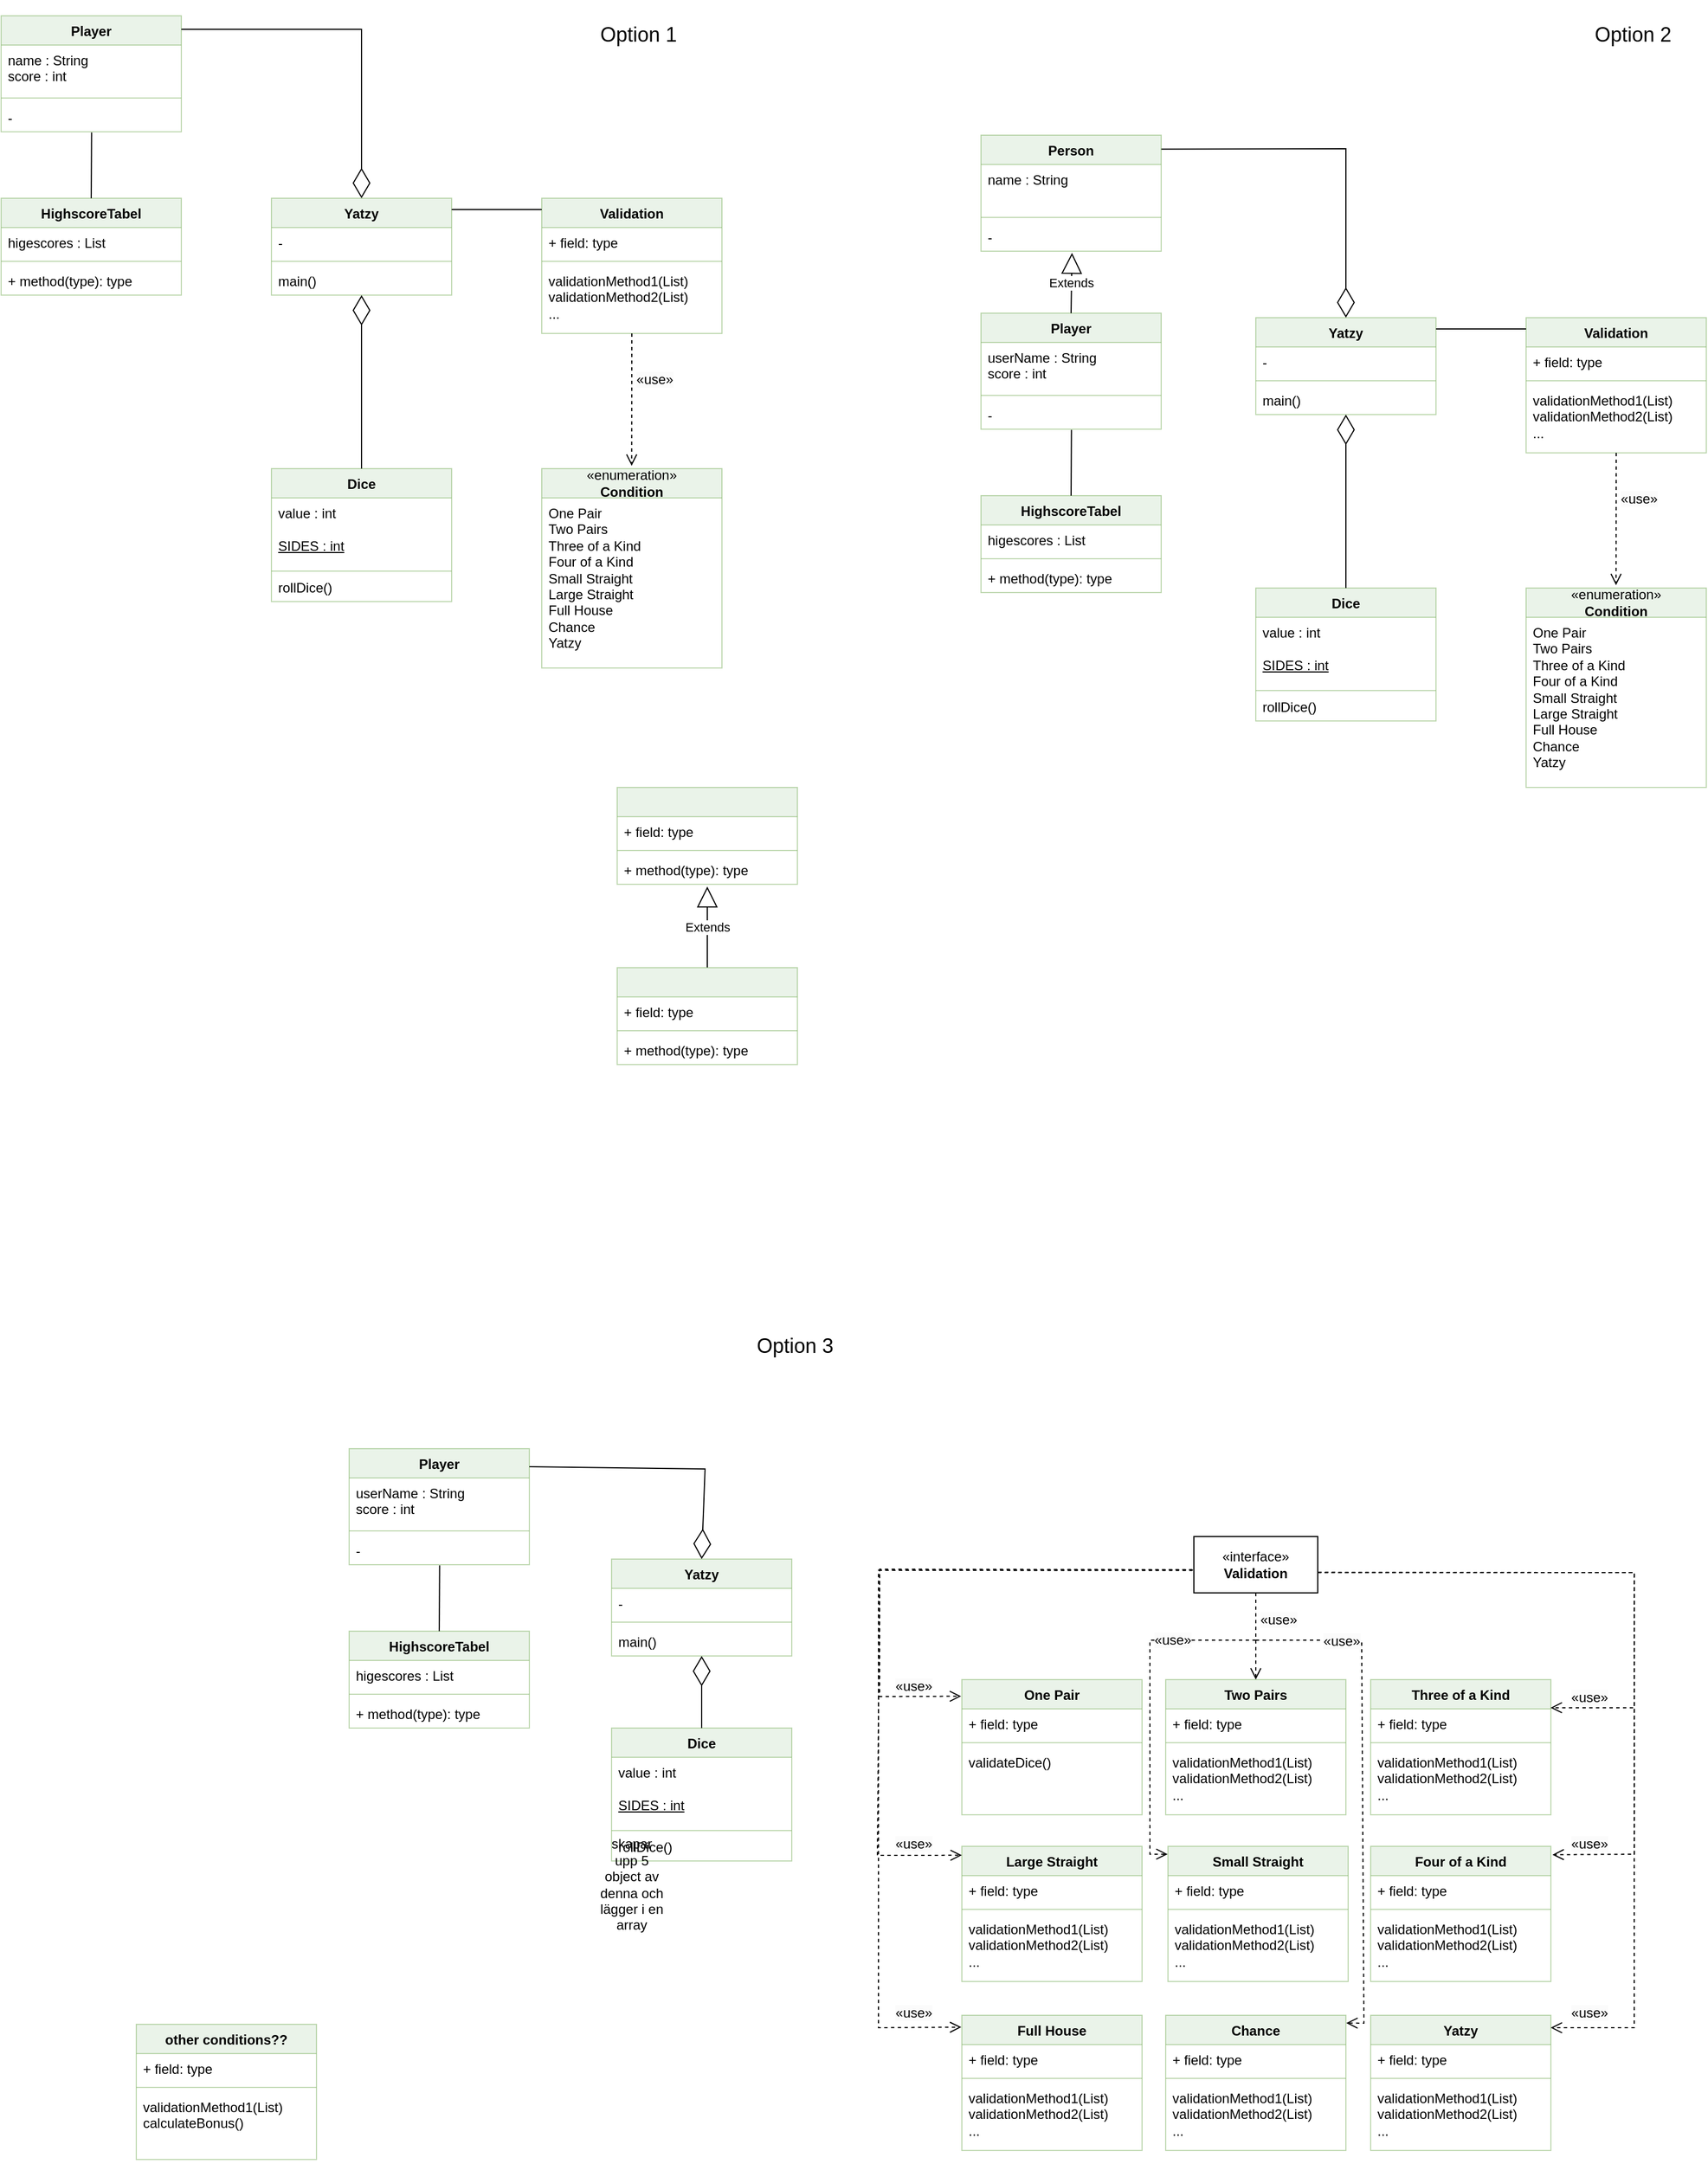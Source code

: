 <mxfile version="25.0.3">
  <diagram name="Page-1" id="c4acf3e9-155e-7222-9cf6-157b1a14988f">
    <mxGraphModel dx="1288" dy="1120" grid="1" gridSize="10" guides="1" tooltips="1" connect="1" arrows="1" fold="1" page="1" pageScale="1" pageWidth="850" pageHeight="1100" background="none" math="0" shadow="0">
      <root>
        <mxCell id="0" />
        <mxCell id="1" parent="0" />
        <mxCell id="NiOnYW7QtxvnOsCxcWPc-6" value="Dice" style="swimlane;fontStyle=1;align=center;verticalAlign=top;childLayout=stackLayout;horizontal=1;startSize=26;horizontalStack=0;resizeParent=1;resizeParentMax=0;resizeLast=0;collapsible=1;marginBottom=0;whiteSpace=wrap;html=1;fillColor=#d5e8d4;strokeColor=#82b366;opacity=50;" parent="1" vertex="1">
          <mxGeometry x="320" y="480" width="160" height="118" as="geometry" />
        </mxCell>
        <mxCell id="NiOnYW7QtxvnOsCxcWPc-7" value="value : int&lt;div&gt;&lt;br&gt;&lt;/div&gt;&lt;div&gt;&lt;u&gt;SIDES : int&lt;/u&gt;&lt;/div&gt;" style="text;strokeColor=none;fillColor=none;align=left;verticalAlign=top;spacingLeft=4;spacingRight=4;overflow=hidden;rotatable=0;points=[[0,0.5],[1,0.5]];portConstraint=eastwest;whiteSpace=wrap;html=1;" parent="NiOnYW7QtxvnOsCxcWPc-6" vertex="1">
          <mxGeometry y="26" width="160" height="64" as="geometry" />
        </mxCell>
        <mxCell id="NiOnYW7QtxvnOsCxcWPc-8" value="" style="line;strokeWidth=1;fillColor=none;align=left;verticalAlign=middle;spacingTop=-1;spacingLeft=3;spacingRight=3;rotatable=0;labelPosition=right;points=[];portConstraint=eastwest;strokeColor=inherit;opacity=50;" parent="NiOnYW7QtxvnOsCxcWPc-6" vertex="1">
          <mxGeometry y="90" width="160" height="2" as="geometry" />
        </mxCell>
        <mxCell id="NiOnYW7QtxvnOsCxcWPc-9" value="rollDice()" style="text;strokeColor=none;fillColor=none;align=left;verticalAlign=top;spacingLeft=4;spacingRight=4;overflow=hidden;rotatable=0;points=[[0,0.5],[1,0.5]];portConstraint=eastwest;whiteSpace=wrap;html=1;" parent="NiOnYW7QtxvnOsCxcWPc-6" vertex="1">
          <mxGeometry y="92" width="160" height="26" as="geometry" />
        </mxCell>
        <mxCell id="NiOnYW7QtxvnOsCxcWPc-10" value="Player" style="swimlane;fontStyle=1;align=center;verticalAlign=top;childLayout=stackLayout;horizontal=1;startSize=26;horizontalStack=0;resizeParent=1;resizeParentMax=0;resizeLast=0;collapsible=1;marginBottom=0;whiteSpace=wrap;html=1;fillColor=#d5e8d4;strokeColor=#82b366;opacity=50;" parent="1" vertex="1">
          <mxGeometry x="80" y="78" width="160" height="103" as="geometry" />
        </mxCell>
        <mxCell id="NiOnYW7QtxvnOsCxcWPc-11" value="name : String&lt;div&gt;score : int&lt;/div&gt;" style="text;strokeColor=none;fillColor=none;align=left;verticalAlign=top;spacingLeft=4;spacingRight=4;overflow=hidden;rotatable=0;points=[[0,0.5],[1,0.5]];portConstraint=eastwest;whiteSpace=wrap;html=1;" parent="NiOnYW7QtxvnOsCxcWPc-10" vertex="1">
          <mxGeometry y="26" width="160" height="43" as="geometry" />
        </mxCell>
        <mxCell id="NiOnYW7QtxvnOsCxcWPc-12" value="" style="line;strokeWidth=1;fillColor=none;align=left;verticalAlign=middle;spacingTop=-1;spacingLeft=3;spacingRight=3;rotatable=0;labelPosition=right;points=[];portConstraint=eastwest;strokeColor=inherit;opacity=50;" parent="NiOnYW7QtxvnOsCxcWPc-10" vertex="1">
          <mxGeometry y="69" width="160" height="8" as="geometry" />
        </mxCell>
        <mxCell id="NiOnYW7QtxvnOsCxcWPc-13" value="-" style="text;strokeColor=none;fillColor=none;align=left;verticalAlign=top;spacingLeft=4;spacingRight=4;overflow=hidden;rotatable=0;points=[[0,0.5],[1,0.5]];portConstraint=eastwest;whiteSpace=wrap;html=1;" parent="NiOnYW7QtxvnOsCxcWPc-10" vertex="1">
          <mxGeometry y="77" width="160" height="26" as="geometry" />
        </mxCell>
        <mxCell id="NiOnYW7QtxvnOsCxcWPc-14" value="HighscoreTabel" style="swimlane;fontStyle=1;align=center;verticalAlign=top;childLayout=stackLayout;horizontal=1;startSize=26;horizontalStack=0;resizeParent=1;resizeParentMax=0;resizeLast=0;collapsible=1;marginBottom=0;whiteSpace=wrap;html=1;fillColor=#d5e8d4;strokeColor=#82b366;opacity=50;" parent="1" vertex="1">
          <mxGeometry x="80" y="240" width="160" height="86" as="geometry" />
        </mxCell>
        <mxCell id="NiOnYW7QtxvnOsCxcWPc-15" value="higescores : List" style="text;strokeColor=none;fillColor=none;align=left;verticalAlign=top;spacingLeft=4;spacingRight=4;overflow=hidden;rotatable=0;points=[[0,0.5],[1,0.5]];portConstraint=eastwest;whiteSpace=wrap;html=1;" parent="NiOnYW7QtxvnOsCxcWPc-14" vertex="1">
          <mxGeometry y="26" width="160" height="26" as="geometry" />
        </mxCell>
        <mxCell id="NiOnYW7QtxvnOsCxcWPc-16" value="" style="line;strokeWidth=1;fillColor=none;align=left;verticalAlign=middle;spacingTop=-1;spacingLeft=3;spacingRight=3;rotatable=0;labelPosition=right;points=[];portConstraint=eastwest;strokeColor=inherit;opacity=50;" parent="NiOnYW7QtxvnOsCxcWPc-14" vertex="1">
          <mxGeometry y="52" width="160" height="8" as="geometry" />
        </mxCell>
        <mxCell id="NiOnYW7QtxvnOsCxcWPc-17" value="+ method(type): type" style="text;strokeColor=none;fillColor=none;align=left;verticalAlign=top;spacingLeft=4;spacingRight=4;overflow=hidden;rotatable=0;points=[[0,0.5],[1,0.5]];portConstraint=eastwest;whiteSpace=wrap;html=1;" parent="NiOnYW7QtxvnOsCxcWPc-14" vertex="1">
          <mxGeometry y="60" width="160" height="26" as="geometry" />
        </mxCell>
        <mxCell id="NiOnYW7QtxvnOsCxcWPc-18" value="Yatzy" style="swimlane;fontStyle=1;align=center;verticalAlign=top;childLayout=stackLayout;horizontal=1;startSize=26;horizontalStack=0;resizeParent=1;resizeParentMax=0;resizeLast=0;collapsible=1;marginBottom=0;whiteSpace=wrap;html=1;fillColor=#d5e8d4;strokeColor=#82b366;opacity=50;" parent="1" vertex="1">
          <mxGeometry x="320" y="240" width="160" height="86" as="geometry" />
        </mxCell>
        <mxCell id="NiOnYW7QtxvnOsCxcWPc-19" value="-" style="text;strokeColor=none;fillColor=none;align=left;verticalAlign=top;spacingLeft=4;spacingRight=4;overflow=hidden;rotatable=0;points=[[0,0.5],[1,0.5]];portConstraint=eastwest;whiteSpace=wrap;html=1;opacity=50;" parent="NiOnYW7QtxvnOsCxcWPc-18" vertex="1">
          <mxGeometry y="26" width="160" height="26" as="geometry" />
        </mxCell>
        <mxCell id="NiOnYW7QtxvnOsCxcWPc-20" value="" style="line;strokeWidth=1;fillColor=none;align=left;verticalAlign=middle;spacingTop=-1;spacingLeft=3;spacingRight=3;rotatable=0;labelPosition=right;points=[];portConstraint=eastwest;strokeColor=inherit;opacity=50;" parent="NiOnYW7QtxvnOsCxcWPc-18" vertex="1">
          <mxGeometry y="52" width="160" height="8" as="geometry" />
        </mxCell>
        <mxCell id="NiOnYW7QtxvnOsCxcWPc-21" value="main()" style="text;strokeColor=none;fillColor=none;align=left;verticalAlign=top;spacingLeft=4;spacingRight=4;overflow=hidden;rotatable=0;points=[[0,0.5],[1,0.5]];portConstraint=eastwest;whiteSpace=wrap;html=1;" parent="NiOnYW7QtxvnOsCxcWPc-18" vertex="1">
          <mxGeometry y="60" width="160" height="26" as="geometry" />
        </mxCell>
        <mxCell id="NiOnYW7QtxvnOsCxcWPc-22" value="" style="swimlane;fontStyle=1;align=center;verticalAlign=top;childLayout=stackLayout;horizontal=1;startSize=26;horizontalStack=0;resizeParent=1;resizeParentMax=0;resizeLast=0;collapsible=1;marginBottom=0;whiteSpace=wrap;html=1;fillColor=#d5e8d4;strokeColor=#82b366;opacity=50;" parent="1" vertex="1">
          <mxGeometry x="627" y="763" width="160" height="86" as="geometry" />
        </mxCell>
        <mxCell id="NiOnYW7QtxvnOsCxcWPc-23" value="+ field: type" style="text;strokeColor=none;fillColor=none;align=left;verticalAlign=top;spacingLeft=4;spacingRight=4;overflow=hidden;rotatable=0;points=[[0,0.5],[1,0.5]];portConstraint=eastwest;whiteSpace=wrap;html=1;" parent="NiOnYW7QtxvnOsCxcWPc-22" vertex="1">
          <mxGeometry y="26" width="160" height="26" as="geometry" />
        </mxCell>
        <mxCell id="NiOnYW7QtxvnOsCxcWPc-24" value="" style="line;strokeWidth=1;fillColor=none;align=left;verticalAlign=middle;spacingTop=-1;spacingLeft=3;spacingRight=3;rotatable=0;labelPosition=right;points=[];portConstraint=eastwest;strokeColor=inherit;opacity=50;" parent="NiOnYW7QtxvnOsCxcWPc-22" vertex="1">
          <mxGeometry y="52" width="160" height="8" as="geometry" />
        </mxCell>
        <mxCell id="NiOnYW7QtxvnOsCxcWPc-25" value="+ method(type): type" style="text;strokeColor=none;fillColor=none;align=left;verticalAlign=top;spacingLeft=4;spacingRight=4;overflow=hidden;rotatable=0;points=[[0,0.5],[1,0.5]];portConstraint=eastwest;whiteSpace=wrap;html=1;" parent="NiOnYW7QtxvnOsCxcWPc-22" vertex="1">
          <mxGeometry y="60" width="160" height="26" as="geometry" />
        </mxCell>
        <mxCell id="NiOnYW7QtxvnOsCxcWPc-26" value="Extends" style="endArrow=block;endSize=16;endFill=0;html=1;rounded=0;entryX=0.5;entryY=1.077;entryDx=0;entryDy=0;entryPerimeter=0;exitX=0.5;exitY=0;exitDx=0;exitDy=0;" parent="1" source="NiOnYW7QtxvnOsCxcWPc-27" target="NiOnYW7QtxvnOsCxcWPc-25" edge="1">
          <mxGeometry width="160" relative="1" as="geometry">
            <mxPoint x="707" y="913" as="sourcePoint" />
            <mxPoint x="707" y="913" as="targetPoint" />
            <Array as="points" />
          </mxGeometry>
        </mxCell>
        <mxCell id="NiOnYW7QtxvnOsCxcWPc-27" value="" style="swimlane;fontStyle=1;align=center;verticalAlign=top;childLayout=stackLayout;horizontal=1;startSize=26;horizontalStack=0;resizeParent=1;resizeParentMax=0;resizeLast=0;collapsible=1;marginBottom=0;whiteSpace=wrap;html=1;fillColor=#d5e8d4;strokeColor=#82b366;opacity=50;" parent="1" vertex="1">
          <mxGeometry x="627" y="923" width="160" height="86" as="geometry" />
        </mxCell>
        <mxCell id="NiOnYW7QtxvnOsCxcWPc-28" value="+ field: type" style="text;strokeColor=none;fillColor=none;align=left;verticalAlign=top;spacingLeft=4;spacingRight=4;overflow=hidden;rotatable=0;points=[[0,0.5],[1,0.5]];portConstraint=eastwest;whiteSpace=wrap;html=1;" parent="NiOnYW7QtxvnOsCxcWPc-27" vertex="1">
          <mxGeometry y="26" width="160" height="26" as="geometry" />
        </mxCell>
        <mxCell id="NiOnYW7QtxvnOsCxcWPc-29" value="" style="line;strokeWidth=1;fillColor=none;align=left;verticalAlign=middle;spacingTop=-1;spacingLeft=3;spacingRight=3;rotatable=0;labelPosition=right;points=[];portConstraint=eastwest;strokeColor=inherit;opacity=50;" parent="NiOnYW7QtxvnOsCxcWPc-27" vertex="1">
          <mxGeometry y="52" width="160" height="8" as="geometry" />
        </mxCell>
        <mxCell id="NiOnYW7QtxvnOsCxcWPc-30" value="+ method(type): type" style="text;strokeColor=none;fillColor=none;align=left;verticalAlign=top;spacingLeft=4;spacingRight=4;overflow=hidden;rotatable=0;points=[[0,0.5],[1,0.5]];portConstraint=eastwest;whiteSpace=wrap;html=1;" parent="NiOnYW7QtxvnOsCxcWPc-27" vertex="1">
          <mxGeometry y="60" width="160" height="26" as="geometry" />
        </mxCell>
        <mxCell id="NiOnYW7QtxvnOsCxcWPc-31" value="Validation" style="swimlane;fontStyle=1;align=center;verticalAlign=top;childLayout=stackLayout;horizontal=1;startSize=26;horizontalStack=0;resizeParent=1;resizeParentMax=0;resizeLast=0;collapsible=1;marginBottom=0;whiteSpace=wrap;html=1;fillColor=#d5e8d4;strokeColor=#82b366;opacity=50;" parent="1" vertex="1">
          <mxGeometry x="560" y="240" width="160" height="120" as="geometry" />
        </mxCell>
        <mxCell id="NiOnYW7QtxvnOsCxcWPc-32" value="+ field: type" style="text;strokeColor=none;fillColor=none;align=left;verticalAlign=top;spacingLeft=4;spacingRight=4;overflow=hidden;rotatable=0;points=[[0,0.5],[1,0.5]];portConstraint=eastwest;whiteSpace=wrap;html=1;" parent="NiOnYW7QtxvnOsCxcWPc-31" vertex="1">
          <mxGeometry y="26" width="160" height="26" as="geometry" />
        </mxCell>
        <mxCell id="NiOnYW7QtxvnOsCxcWPc-33" value="" style="line;strokeWidth=1;fillColor=none;align=left;verticalAlign=middle;spacingTop=-1;spacingLeft=3;spacingRight=3;rotatable=0;labelPosition=right;points=[];portConstraint=eastwest;strokeColor=inherit;opacity=50;" parent="NiOnYW7QtxvnOsCxcWPc-31" vertex="1">
          <mxGeometry y="52" width="160" height="8" as="geometry" />
        </mxCell>
        <mxCell id="NiOnYW7QtxvnOsCxcWPc-34" value="validationMethod1(List)&lt;div&gt;validationMethod2(List)&lt;/div&gt;&lt;div&gt;...&lt;/div&gt;" style="text;strokeColor=none;fillColor=none;align=left;verticalAlign=top;spacingLeft=4;spacingRight=4;overflow=hidden;rotatable=0;points=[[0,0.5],[1,0.5]];portConstraint=eastwest;whiteSpace=wrap;html=1;" parent="NiOnYW7QtxvnOsCxcWPc-31" vertex="1">
          <mxGeometry y="60" width="160" height="60" as="geometry" />
        </mxCell>
        <mxCell id="NiOnYW7QtxvnOsCxcWPc-35" value="«enumeration»&lt;br&gt;&lt;div&gt;&lt;b&gt;Condition&lt;/b&gt;&lt;/div&gt;" style="swimlane;fontStyle=0;childLayout=stackLayout;horizontal=1;startSize=26;fillColor=#d5e8d4;horizontalStack=0;resizeParent=1;resizeParentMax=0;resizeLast=0;collapsible=1;marginBottom=0;whiteSpace=wrap;html=1;strokeColor=#82b366;opacity=50;" parent="1" vertex="1">
          <mxGeometry x="560" y="480" width="160" height="177" as="geometry" />
        </mxCell>
        <mxCell id="NiOnYW7QtxvnOsCxcWPc-37" value="One Pair&lt;div&gt;Two Pairs&amp;nbsp;&lt;/div&gt;&lt;div&gt;Three of a Kind&lt;/div&gt;&lt;div&gt;Four of a Kind&lt;/div&gt;&lt;div&gt;Small Straight&lt;/div&gt;&lt;div&gt;Large Straight&lt;/div&gt;&lt;div&gt;Full House&lt;/div&gt;&lt;div&gt;Chance&lt;/div&gt;&lt;div&gt;Yatzy&lt;/div&gt;&lt;div&gt;&lt;br&gt;&lt;/div&gt;" style="text;strokeColor=none;fillColor=none;align=left;verticalAlign=top;spacingLeft=4;spacingRight=4;overflow=hidden;rotatable=0;points=[[0,0.5],[1,0.5]];portConstraint=eastwest;whiteSpace=wrap;html=1;" parent="NiOnYW7QtxvnOsCxcWPc-35" vertex="1">
          <mxGeometry y="26" width="160" height="151" as="geometry" />
        </mxCell>
        <mxCell id="raVZ_KWQ6gBPT7_od0cw-3" value="Option 1" style="text;html=1;align=center;verticalAlign=middle;whiteSpace=wrap;rounded=0;fontSize=18;" parent="1" vertex="1">
          <mxGeometry x="600" y="80" width="92" height="30" as="geometry" />
        </mxCell>
        <mxCell id="raVZ_KWQ6gBPT7_od0cw-4" value="" style="endArrow=none;html=1;rounded=0;exitX=0.5;exitY=0;exitDx=0;exitDy=0;entryX=0.502;entryY=1.025;entryDx=0;entryDy=0;entryPerimeter=0;" parent="1" source="NiOnYW7QtxvnOsCxcWPc-14" target="NiOnYW7QtxvnOsCxcWPc-13" edge="1">
          <mxGeometry width="50" height="50" relative="1" as="geometry">
            <mxPoint x="160" y="250" as="sourcePoint" />
            <mxPoint x="210" y="200" as="targetPoint" />
          </mxGeometry>
        </mxCell>
        <mxCell id="raVZ_KWQ6gBPT7_od0cw-5" value="" style="endArrow=none;html=1;rounded=0;exitX=1;exitY=0.116;exitDx=0;exitDy=0;exitPerimeter=0;entryX=0;entryY=0.083;entryDx=0;entryDy=0;entryPerimeter=0;" parent="1" source="NiOnYW7QtxvnOsCxcWPc-18" target="NiOnYW7QtxvnOsCxcWPc-31" edge="1">
          <mxGeometry width="50" height="50" relative="1" as="geometry">
            <mxPoint x="490" y="250" as="sourcePoint" />
            <mxPoint x="540" y="200" as="targetPoint" />
          </mxGeometry>
        </mxCell>
        <mxCell id="raVZ_KWQ6gBPT7_od0cw-6" value="&lt;span style=&quot;font-size: 12px; text-wrap-mode: wrap; background-color: rgb(251, 251, 251);&quot;&gt;«use»&lt;/span&gt;" style="html=1;verticalAlign=bottom;endArrow=open;dashed=1;endSize=8;curved=0;rounded=0;exitX=0.5;exitY=1;exitDx=0;exitDy=0;exitPerimeter=0;entryX=0.499;entryY=-0.014;entryDx=0;entryDy=0;entryPerimeter=0;" parent="1" source="NiOnYW7QtxvnOsCxcWPc-34" target="NiOnYW7QtxvnOsCxcWPc-35" edge="1">
          <mxGeometry x="-0.15" y="20" relative="1" as="geometry">
            <mxPoint x="640" y="370" as="sourcePoint" />
            <mxPoint x="530" y="420" as="targetPoint" />
            <mxPoint as="offset" />
          </mxGeometry>
        </mxCell>
        <mxCell id="raVZ_KWQ6gBPT7_od0cw-7" value="" style="endArrow=diamondThin;endFill=0;endSize=24;html=1;rounded=0;entryX=0.5;entryY=1;entryDx=0;entryDy=0;exitX=0.5;exitY=0;exitDx=0;exitDy=0;" parent="1" source="NiOnYW7QtxvnOsCxcWPc-6" target="NiOnYW7QtxvnOsCxcWPc-18" edge="1">
          <mxGeometry width="160" relative="1" as="geometry">
            <mxPoint x="310" y="430" as="sourcePoint" />
            <mxPoint x="500" y="390" as="targetPoint" />
          </mxGeometry>
        </mxCell>
        <mxCell id="raVZ_KWQ6gBPT7_od0cw-8" value="" style="endArrow=diamondThin;endFill=0;endSize=24;html=1;rounded=0;exitX=1;exitY=0.117;exitDx=0;exitDy=0;exitPerimeter=0;entryX=0.5;entryY=0;entryDx=0;entryDy=0;" parent="1" source="NiOnYW7QtxvnOsCxcWPc-10" target="NiOnYW7QtxvnOsCxcWPc-18" edge="1">
          <mxGeometry width="160" relative="1" as="geometry">
            <mxPoint x="400" y="91" as="sourcePoint" />
            <mxPoint x="470" y="91" as="targetPoint" />
            <Array as="points">
              <mxPoint x="400" y="90" />
            </Array>
          </mxGeometry>
        </mxCell>
        <mxCell id="_RsF1XuV8kmmXUurpBYs-2" value="Dice" style="swimlane;fontStyle=1;align=center;verticalAlign=top;childLayout=stackLayout;horizontal=1;startSize=26;horizontalStack=0;resizeParent=1;resizeParentMax=0;resizeLast=0;collapsible=1;marginBottom=0;whiteSpace=wrap;html=1;fillColor=#d5e8d4;strokeColor=#82b366;opacity=50;" parent="1" vertex="1">
          <mxGeometry x="1194" y="586" width="160" height="118" as="geometry" />
        </mxCell>
        <mxCell id="_RsF1XuV8kmmXUurpBYs-3" value="value : int&lt;div&gt;&lt;br&gt;&lt;/div&gt;&lt;div&gt;&lt;u&gt;SIDES : int&lt;/u&gt;&lt;/div&gt;" style="text;strokeColor=none;fillColor=none;align=left;verticalAlign=top;spacingLeft=4;spacingRight=4;overflow=hidden;rotatable=0;points=[[0,0.5],[1,0.5]];portConstraint=eastwest;whiteSpace=wrap;html=1;" parent="_RsF1XuV8kmmXUurpBYs-2" vertex="1">
          <mxGeometry y="26" width="160" height="64" as="geometry" />
        </mxCell>
        <mxCell id="_RsF1XuV8kmmXUurpBYs-4" value="" style="line;strokeWidth=1;fillColor=none;align=left;verticalAlign=middle;spacingTop=-1;spacingLeft=3;spacingRight=3;rotatable=0;labelPosition=right;points=[];portConstraint=eastwest;strokeColor=inherit;opacity=50;" parent="_RsF1XuV8kmmXUurpBYs-2" vertex="1">
          <mxGeometry y="90" width="160" height="2" as="geometry" />
        </mxCell>
        <mxCell id="_RsF1XuV8kmmXUurpBYs-5" value="rollDice()" style="text;strokeColor=none;fillColor=none;align=left;verticalAlign=top;spacingLeft=4;spacingRight=4;overflow=hidden;rotatable=0;points=[[0,0.5],[1,0.5]];portConstraint=eastwest;whiteSpace=wrap;html=1;" parent="_RsF1XuV8kmmXUurpBYs-2" vertex="1">
          <mxGeometry y="92" width="160" height="26" as="geometry" />
        </mxCell>
        <mxCell id="_RsF1XuV8kmmXUurpBYs-6" value="Player" style="swimlane;fontStyle=1;align=center;verticalAlign=top;childLayout=stackLayout;horizontal=1;startSize=26;horizontalStack=0;resizeParent=1;resizeParentMax=0;resizeLast=0;collapsible=1;marginBottom=0;whiteSpace=wrap;html=1;fillColor=#d5e8d4;strokeColor=#82b366;opacity=50;" parent="1" vertex="1">
          <mxGeometry x="950" y="342" width="160" height="103" as="geometry" />
        </mxCell>
        <mxCell id="_RsF1XuV8kmmXUurpBYs-7" value="&lt;div&gt;userName : String&amp;nbsp;&lt;/div&gt;&lt;div&gt;score : int&lt;/div&gt;" style="text;strokeColor=none;fillColor=none;align=left;verticalAlign=top;spacingLeft=4;spacingRight=4;overflow=hidden;rotatable=0;points=[[0,0.5],[1,0.5]];portConstraint=eastwest;whiteSpace=wrap;html=1;" parent="_RsF1XuV8kmmXUurpBYs-6" vertex="1">
          <mxGeometry y="26" width="160" height="43" as="geometry" />
        </mxCell>
        <mxCell id="_RsF1XuV8kmmXUurpBYs-8" value="" style="line;strokeWidth=1;fillColor=none;align=left;verticalAlign=middle;spacingTop=-1;spacingLeft=3;spacingRight=3;rotatable=0;labelPosition=right;points=[];portConstraint=eastwest;strokeColor=inherit;opacity=50;" parent="_RsF1XuV8kmmXUurpBYs-6" vertex="1">
          <mxGeometry y="69" width="160" height="8" as="geometry" />
        </mxCell>
        <mxCell id="_RsF1XuV8kmmXUurpBYs-9" value="-" style="text;strokeColor=none;fillColor=none;align=left;verticalAlign=top;spacingLeft=4;spacingRight=4;overflow=hidden;rotatable=0;points=[[0,0.5],[1,0.5]];portConstraint=eastwest;whiteSpace=wrap;html=1;" parent="_RsF1XuV8kmmXUurpBYs-6" vertex="1">
          <mxGeometry y="77" width="160" height="26" as="geometry" />
        </mxCell>
        <mxCell id="_RsF1XuV8kmmXUurpBYs-10" value="HighscoreTabel" style="swimlane;fontStyle=1;align=center;verticalAlign=top;childLayout=stackLayout;horizontal=1;startSize=26;horizontalStack=0;resizeParent=1;resizeParentMax=0;resizeLast=0;collapsible=1;marginBottom=0;whiteSpace=wrap;html=1;fillColor=#d5e8d4;strokeColor=#82b366;opacity=50;" parent="1" vertex="1">
          <mxGeometry x="950" y="504" width="160" height="86" as="geometry" />
        </mxCell>
        <mxCell id="_RsF1XuV8kmmXUurpBYs-11" value="higescores : List" style="text;strokeColor=none;fillColor=none;align=left;verticalAlign=top;spacingLeft=4;spacingRight=4;overflow=hidden;rotatable=0;points=[[0,0.5],[1,0.5]];portConstraint=eastwest;whiteSpace=wrap;html=1;" parent="_RsF1XuV8kmmXUurpBYs-10" vertex="1">
          <mxGeometry y="26" width="160" height="26" as="geometry" />
        </mxCell>
        <mxCell id="_RsF1XuV8kmmXUurpBYs-12" value="" style="line;strokeWidth=1;fillColor=none;align=left;verticalAlign=middle;spacingTop=-1;spacingLeft=3;spacingRight=3;rotatable=0;labelPosition=right;points=[];portConstraint=eastwest;strokeColor=inherit;opacity=50;" parent="_RsF1XuV8kmmXUurpBYs-10" vertex="1">
          <mxGeometry y="52" width="160" height="8" as="geometry" />
        </mxCell>
        <mxCell id="_RsF1XuV8kmmXUurpBYs-13" value="+ method(type): type" style="text;strokeColor=none;fillColor=none;align=left;verticalAlign=top;spacingLeft=4;spacingRight=4;overflow=hidden;rotatable=0;points=[[0,0.5],[1,0.5]];portConstraint=eastwest;whiteSpace=wrap;html=1;" parent="_RsF1XuV8kmmXUurpBYs-10" vertex="1">
          <mxGeometry y="60" width="160" height="26" as="geometry" />
        </mxCell>
        <mxCell id="_RsF1XuV8kmmXUurpBYs-14" value="Yatzy" style="swimlane;fontStyle=1;align=center;verticalAlign=top;childLayout=stackLayout;horizontal=1;startSize=26;horizontalStack=0;resizeParent=1;resizeParentMax=0;resizeLast=0;collapsible=1;marginBottom=0;whiteSpace=wrap;html=1;fillColor=#d5e8d4;strokeColor=#82b366;opacity=50;" parent="1" vertex="1">
          <mxGeometry x="1194" y="346" width="160" height="86" as="geometry" />
        </mxCell>
        <mxCell id="_RsF1XuV8kmmXUurpBYs-15" value="-" style="text;strokeColor=none;fillColor=none;align=left;verticalAlign=top;spacingLeft=4;spacingRight=4;overflow=hidden;rotatable=0;points=[[0,0.5],[1,0.5]];portConstraint=eastwest;whiteSpace=wrap;html=1;opacity=50;" parent="_RsF1XuV8kmmXUurpBYs-14" vertex="1">
          <mxGeometry y="26" width="160" height="26" as="geometry" />
        </mxCell>
        <mxCell id="_RsF1XuV8kmmXUurpBYs-16" value="" style="line;strokeWidth=1;fillColor=none;align=left;verticalAlign=middle;spacingTop=-1;spacingLeft=3;spacingRight=3;rotatable=0;labelPosition=right;points=[];portConstraint=eastwest;strokeColor=inherit;opacity=50;" parent="_RsF1XuV8kmmXUurpBYs-14" vertex="1">
          <mxGeometry y="52" width="160" height="8" as="geometry" />
        </mxCell>
        <mxCell id="_RsF1XuV8kmmXUurpBYs-17" value="main()" style="text;strokeColor=none;fillColor=none;align=left;verticalAlign=top;spacingLeft=4;spacingRight=4;overflow=hidden;rotatable=0;points=[[0,0.5],[1,0.5]];portConstraint=eastwest;whiteSpace=wrap;html=1;" parent="_RsF1XuV8kmmXUurpBYs-14" vertex="1">
          <mxGeometry y="60" width="160" height="26" as="geometry" />
        </mxCell>
        <mxCell id="_RsF1XuV8kmmXUurpBYs-18" value="Validation" style="swimlane;fontStyle=1;align=center;verticalAlign=top;childLayout=stackLayout;horizontal=1;startSize=26;horizontalStack=0;resizeParent=1;resizeParentMax=0;resizeLast=0;collapsible=1;marginBottom=0;whiteSpace=wrap;html=1;fillColor=#d5e8d4;strokeColor=#82b366;opacity=50;" parent="1" vertex="1">
          <mxGeometry x="1434" y="346" width="160" height="120" as="geometry" />
        </mxCell>
        <mxCell id="_RsF1XuV8kmmXUurpBYs-19" value="+ field: type" style="text;strokeColor=none;fillColor=none;align=left;verticalAlign=top;spacingLeft=4;spacingRight=4;overflow=hidden;rotatable=0;points=[[0,0.5],[1,0.5]];portConstraint=eastwest;whiteSpace=wrap;html=1;" parent="_RsF1XuV8kmmXUurpBYs-18" vertex="1">
          <mxGeometry y="26" width="160" height="26" as="geometry" />
        </mxCell>
        <mxCell id="_RsF1XuV8kmmXUurpBYs-20" value="" style="line;strokeWidth=1;fillColor=none;align=left;verticalAlign=middle;spacingTop=-1;spacingLeft=3;spacingRight=3;rotatable=0;labelPosition=right;points=[];portConstraint=eastwest;strokeColor=inherit;opacity=50;" parent="_RsF1XuV8kmmXUurpBYs-18" vertex="1">
          <mxGeometry y="52" width="160" height="8" as="geometry" />
        </mxCell>
        <mxCell id="_RsF1XuV8kmmXUurpBYs-21" value="validationMethod1(List)&lt;div&gt;validationMethod2(List)&lt;/div&gt;&lt;div&gt;...&lt;/div&gt;" style="text;strokeColor=none;fillColor=none;align=left;verticalAlign=top;spacingLeft=4;spacingRight=4;overflow=hidden;rotatable=0;points=[[0,0.5],[1,0.5]];portConstraint=eastwest;whiteSpace=wrap;html=1;" parent="_RsF1XuV8kmmXUurpBYs-18" vertex="1">
          <mxGeometry y="60" width="160" height="60" as="geometry" />
        </mxCell>
        <mxCell id="_RsF1XuV8kmmXUurpBYs-22" value="«enumeration»&lt;br&gt;&lt;div&gt;&lt;b&gt;Condition&lt;/b&gt;&lt;/div&gt;" style="swimlane;fontStyle=0;childLayout=stackLayout;horizontal=1;startSize=26;fillColor=#d5e8d4;horizontalStack=0;resizeParent=1;resizeParentMax=0;resizeLast=0;collapsible=1;marginBottom=0;whiteSpace=wrap;html=1;strokeColor=#82b366;opacity=50;" parent="1" vertex="1">
          <mxGeometry x="1434" y="586" width="160" height="177" as="geometry" />
        </mxCell>
        <mxCell id="_RsF1XuV8kmmXUurpBYs-23" value="One Pair&lt;div&gt;Two Pairs&amp;nbsp;&lt;/div&gt;&lt;div&gt;Three of a Kind&lt;/div&gt;&lt;div&gt;Four of a Kind&lt;/div&gt;&lt;div&gt;Small Straight&lt;/div&gt;&lt;div&gt;Large Straight&lt;/div&gt;&lt;div&gt;Full House&lt;/div&gt;&lt;div&gt;Chance&lt;/div&gt;&lt;div&gt;Yatzy&lt;/div&gt;&lt;div&gt;&lt;br&gt;&lt;/div&gt;" style="text;strokeColor=none;fillColor=none;align=left;verticalAlign=top;spacingLeft=4;spacingRight=4;overflow=hidden;rotatable=0;points=[[0,0.5],[1,0.5]];portConstraint=eastwest;whiteSpace=wrap;html=1;" parent="_RsF1XuV8kmmXUurpBYs-22" vertex="1">
          <mxGeometry y="26" width="160" height="151" as="geometry" />
        </mxCell>
        <mxCell id="_RsF1XuV8kmmXUurpBYs-25" value="" style="endArrow=none;html=1;rounded=0;exitX=0.5;exitY=0;exitDx=0;exitDy=0;entryX=0.502;entryY=1.025;entryDx=0;entryDy=0;entryPerimeter=0;" parent="1" source="_RsF1XuV8kmmXUurpBYs-10" target="_RsF1XuV8kmmXUurpBYs-9" edge="1">
          <mxGeometry width="50" height="50" relative="1" as="geometry">
            <mxPoint x="1030" y="514" as="sourcePoint" />
            <mxPoint x="1080" y="464" as="targetPoint" />
          </mxGeometry>
        </mxCell>
        <mxCell id="_RsF1XuV8kmmXUurpBYs-26" value="" style="endArrow=none;html=1;rounded=0;exitX=1;exitY=0.116;exitDx=0;exitDy=0;exitPerimeter=0;entryX=0;entryY=0.083;entryDx=0;entryDy=0;entryPerimeter=0;" parent="1" source="_RsF1XuV8kmmXUurpBYs-14" target="_RsF1XuV8kmmXUurpBYs-18" edge="1">
          <mxGeometry width="50" height="50" relative="1" as="geometry">
            <mxPoint x="1364" y="356" as="sourcePoint" />
            <mxPoint x="1414" y="306" as="targetPoint" />
          </mxGeometry>
        </mxCell>
        <mxCell id="_RsF1XuV8kmmXUurpBYs-27" value="&lt;span style=&quot;font-size: 12px; text-wrap-mode: wrap; background-color: rgb(251, 251, 251);&quot;&gt;«use»&lt;/span&gt;" style="html=1;verticalAlign=bottom;endArrow=open;dashed=1;endSize=8;curved=0;rounded=0;exitX=0.5;exitY=1;exitDx=0;exitDy=0;exitPerimeter=0;entryX=0.499;entryY=-0.014;entryDx=0;entryDy=0;entryPerimeter=0;" parent="1" source="_RsF1XuV8kmmXUurpBYs-21" target="_RsF1XuV8kmmXUurpBYs-22" edge="1">
          <mxGeometry x="-0.15" y="20" relative="1" as="geometry">
            <mxPoint x="1514" y="476" as="sourcePoint" />
            <mxPoint x="1404" y="526" as="targetPoint" />
            <mxPoint as="offset" />
          </mxGeometry>
        </mxCell>
        <mxCell id="_RsF1XuV8kmmXUurpBYs-28" value="" style="endArrow=diamondThin;endFill=0;endSize=24;html=1;rounded=0;entryX=0.5;entryY=1;entryDx=0;entryDy=0;exitX=0.5;exitY=0;exitDx=0;exitDy=0;" parent="1" source="_RsF1XuV8kmmXUurpBYs-2" target="_RsF1XuV8kmmXUurpBYs-14" edge="1">
          <mxGeometry width="160" relative="1" as="geometry">
            <mxPoint x="1184" y="536" as="sourcePoint" />
            <mxPoint x="1374" y="496" as="targetPoint" />
          </mxGeometry>
        </mxCell>
        <mxCell id="_RsF1XuV8kmmXUurpBYs-29" value="" style="endArrow=diamondThin;endFill=0;endSize=24;html=1;rounded=0;entryX=0.5;entryY=0;entryDx=0;entryDy=0;exitX=0.998;exitY=0.12;exitDx=0;exitDy=0;exitPerimeter=0;" parent="1" source="_RsF1XuV8kmmXUurpBYs-30" target="_RsF1XuV8kmmXUurpBYs-14" edge="1">
          <mxGeometry width="160" relative="1" as="geometry">
            <mxPoint x="1363" y="177" as="sourcePoint" />
            <mxPoint x="1344" y="197" as="targetPoint" />
            <Array as="points">
              <mxPoint x="1274" y="196" />
            </Array>
          </mxGeometry>
        </mxCell>
        <mxCell id="_RsF1XuV8kmmXUurpBYs-30" value="Person" style="swimlane;fontStyle=1;align=center;verticalAlign=top;childLayout=stackLayout;horizontal=1;startSize=26;horizontalStack=0;resizeParent=1;resizeParentMax=0;resizeLast=0;collapsible=1;marginBottom=0;whiteSpace=wrap;html=1;fillColor=#d5e8d4;strokeColor=#82b366;opacity=50;" parent="1" vertex="1">
          <mxGeometry x="950" y="184" width="160" height="103" as="geometry" />
        </mxCell>
        <mxCell id="_RsF1XuV8kmmXUurpBYs-31" value="name : String" style="text;strokeColor=none;fillColor=none;align=left;verticalAlign=top;spacingLeft=4;spacingRight=4;overflow=hidden;rotatable=0;points=[[0,0.5],[1,0.5]];portConstraint=eastwest;whiteSpace=wrap;html=1;" parent="_RsF1XuV8kmmXUurpBYs-30" vertex="1">
          <mxGeometry y="26" width="160" height="43" as="geometry" />
        </mxCell>
        <mxCell id="_RsF1XuV8kmmXUurpBYs-32" value="" style="line;strokeWidth=1;fillColor=none;align=left;verticalAlign=middle;spacingTop=-1;spacingLeft=3;spacingRight=3;rotatable=0;labelPosition=right;points=[];portConstraint=eastwest;strokeColor=inherit;opacity=50;" parent="_RsF1XuV8kmmXUurpBYs-30" vertex="1">
          <mxGeometry y="69" width="160" height="8" as="geometry" />
        </mxCell>
        <mxCell id="_RsF1XuV8kmmXUurpBYs-33" value="-" style="text;strokeColor=none;fillColor=none;align=left;verticalAlign=top;spacingLeft=4;spacingRight=4;overflow=hidden;rotatable=0;points=[[0,0.5],[1,0.5]];portConstraint=eastwest;whiteSpace=wrap;html=1;" parent="_RsF1XuV8kmmXUurpBYs-30" vertex="1">
          <mxGeometry y="77" width="160" height="26" as="geometry" />
        </mxCell>
        <mxCell id="_RsF1XuV8kmmXUurpBYs-34" value="Extends" style="endArrow=block;endSize=16;endFill=0;html=1;rounded=0;entryX=0.505;entryY=1.057;entryDx=0;entryDy=0;entryPerimeter=0;exitX=0.5;exitY=0;exitDx=0;exitDy=0;" parent="1" source="_RsF1XuV8kmmXUurpBYs-6" target="_RsF1XuV8kmmXUurpBYs-33" edge="1">
          <mxGeometry width="160" relative="1" as="geometry">
            <mxPoint x="1046" y="330" as="sourcePoint" />
            <mxPoint x="1029.44" y="291" as="targetPoint" />
            <Array as="points" />
          </mxGeometry>
        </mxCell>
        <mxCell id="_RsF1XuV8kmmXUurpBYs-35" value="Dice" style="swimlane;fontStyle=1;align=center;verticalAlign=top;childLayout=stackLayout;horizontal=1;startSize=26;horizontalStack=0;resizeParent=1;resizeParentMax=0;resizeLast=0;collapsible=1;marginBottom=0;whiteSpace=wrap;html=1;fillColor=#d5e8d4;strokeColor=#82b366;opacity=50;" parent="1" vertex="1">
          <mxGeometry x="622" y="1598" width="160" height="118" as="geometry" />
        </mxCell>
        <mxCell id="_RsF1XuV8kmmXUurpBYs-36" value="value : int&lt;div&gt;&lt;br&gt;&lt;/div&gt;&lt;div&gt;&lt;u&gt;SIDES : int&lt;/u&gt;&lt;/div&gt;" style="text;strokeColor=none;fillColor=none;align=left;verticalAlign=top;spacingLeft=4;spacingRight=4;overflow=hidden;rotatable=0;points=[[0,0.5],[1,0.5]];portConstraint=eastwest;whiteSpace=wrap;html=1;" parent="_RsF1XuV8kmmXUurpBYs-35" vertex="1">
          <mxGeometry y="26" width="160" height="64" as="geometry" />
        </mxCell>
        <mxCell id="_RsF1XuV8kmmXUurpBYs-37" value="" style="line;strokeWidth=1;fillColor=none;align=left;verticalAlign=middle;spacingTop=-1;spacingLeft=3;spacingRight=3;rotatable=0;labelPosition=right;points=[];portConstraint=eastwest;strokeColor=inherit;opacity=50;" parent="_RsF1XuV8kmmXUurpBYs-35" vertex="1">
          <mxGeometry y="90" width="160" height="2" as="geometry" />
        </mxCell>
        <mxCell id="_RsF1XuV8kmmXUurpBYs-38" value="rollDice()" style="text;strokeColor=none;fillColor=none;align=left;verticalAlign=top;spacingLeft=4;spacingRight=4;overflow=hidden;rotatable=0;points=[[0,0.5],[1,0.5]];portConstraint=eastwest;whiteSpace=wrap;html=1;" parent="_RsF1XuV8kmmXUurpBYs-35" vertex="1">
          <mxGeometry y="92" width="160" height="26" as="geometry" />
        </mxCell>
        <mxCell id="_RsF1XuV8kmmXUurpBYs-39" value="Player" style="swimlane;fontStyle=1;align=center;verticalAlign=top;childLayout=stackLayout;horizontal=1;startSize=26;horizontalStack=0;resizeParent=1;resizeParentMax=0;resizeLast=0;collapsible=1;marginBottom=0;whiteSpace=wrap;html=1;fillColor=#d5e8d4;strokeColor=#82b366;opacity=50;" parent="1" vertex="1">
          <mxGeometry x="389" y="1350" width="160" height="103" as="geometry" />
        </mxCell>
        <mxCell id="_RsF1XuV8kmmXUurpBYs-40" value="&lt;div&gt;userName : String&amp;nbsp;&lt;/div&gt;&lt;div&gt;score : int&lt;/div&gt;" style="text;strokeColor=none;fillColor=none;align=left;verticalAlign=top;spacingLeft=4;spacingRight=4;overflow=hidden;rotatable=0;points=[[0,0.5],[1,0.5]];portConstraint=eastwest;whiteSpace=wrap;html=1;" parent="_RsF1XuV8kmmXUurpBYs-39" vertex="1">
          <mxGeometry y="26" width="160" height="43" as="geometry" />
        </mxCell>
        <mxCell id="_RsF1XuV8kmmXUurpBYs-41" value="" style="line;strokeWidth=1;fillColor=none;align=left;verticalAlign=middle;spacingTop=-1;spacingLeft=3;spacingRight=3;rotatable=0;labelPosition=right;points=[];portConstraint=eastwest;strokeColor=inherit;opacity=50;" parent="_RsF1XuV8kmmXUurpBYs-39" vertex="1">
          <mxGeometry y="69" width="160" height="8" as="geometry" />
        </mxCell>
        <mxCell id="_RsF1XuV8kmmXUurpBYs-42" value="-" style="text;strokeColor=none;fillColor=none;align=left;verticalAlign=top;spacingLeft=4;spacingRight=4;overflow=hidden;rotatable=0;points=[[0,0.5],[1,0.5]];portConstraint=eastwest;whiteSpace=wrap;html=1;" parent="_RsF1XuV8kmmXUurpBYs-39" vertex="1">
          <mxGeometry y="77" width="160" height="26" as="geometry" />
        </mxCell>
        <mxCell id="_RsF1XuV8kmmXUurpBYs-43" value="HighscoreTabel" style="swimlane;fontStyle=1;align=center;verticalAlign=top;childLayout=stackLayout;horizontal=1;startSize=26;horizontalStack=0;resizeParent=1;resizeParentMax=0;resizeLast=0;collapsible=1;marginBottom=0;whiteSpace=wrap;html=1;fillColor=#d5e8d4;strokeColor=#82b366;opacity=50;" parent="1" vertex="1">
          <mxGeometry x="389" y="1512" width="160" height="86" as="geometry" />
        </mxCell>
        <mxCell id="_RsF1XuV8kmmXUurpBYs-44" value="higescores : List" style="text;strokeColor=none;fillColor=none;align=left;verticalAlign=top;spacingLeft=4;spacingRight=4;overflow=hidden;rotatable=0;points=[[0,0.5],[1,0.5]];portConstraint=eastwest;whiteSpace=wrap;html=1;" parent="_RsF1XuV8kmmXUurpBYs-43" vertex="1">
          <mxGeometry y="26" width="160" height="26" as="geometry" />
        </mxCell>
        <mxCell id="_RsF1XuV8kmmXUurpBYs-45" value="" style="line;strokeWidth=1;fillColor=none;align=left;verticalAlign=middle;spacingTop=-1;spacingLeft=3;spacingRight=3;rotatable=0;labelPosition=right;points=[];portConstraint=eastwest;strokeColor=inherit;opacity=50;" parent="_RsF1XuV8kmmXUurpBYs-43" vertex="1">
          <mxGeometry y="52" width="160" height="8" as="geometry" />
        </mxCell>
        <mxCell id="_RsF1XuV8kmmXUurpBYs-46" value="+ method(type): type" style="text;strokeColor=none;fillColor=none;align=left;verticalAlign=top;spacingLeft=4;spacingRight=4;overflow=hidden;rotatable=0;points=[[0,0.5],[1,0.5]];portConstraint=eastwest;whiteSpace=wrap;html=1;" parent="_RsF1XuV8kmmXUurpBYs-43" vertex="1">
          <mxGeometry y="60" width="160" height="26" as="geometry" />
        </mxCell>
        <mxCell id="_RsF1XuV8kmmXUurpBYs-47" value="Yatzy" style="swimlane;fontStyle=1;align=center;verticalAlign=top;childLayout=stackLayout;horizontal=1;startSize=26;horizontalStack=0;resizeParent=1;resizeParentMax=0;resizeLast=0;collapsible=1;marginBottom=0;whiteSpace=wrap;html=1;fillColor=#d5e8d4;strokeColor=#82b366;opacity=50;" parent="1" vertex="1">
          <mxGeometry x="622" y="1448" width="160" height="86" as="geometry" />
        </mxCell>
        <mxCell id="_RsF1XuV8kmmXUurpBYs-48" value="-" style="text;strokeColor=none;fillColor=none;align=left;verticalAlign=top;spacingLeft=4;spacingRight=4;overflow=hidden;rotatable=0;points=[[0,0.5],[1,0.5]];portConstraint=eastwest;whiteSpace=wrap;html=1;opacity=50;" parent="_RsF1XuV8kmmXUurpBYs-47" vertex="1">
          <mxGeometry y="26" width="160" height="26" as="geometry" />
        </mxCell>
        <mxCell id="_RsF1XuV8kmmXUurpBYs-49" value="" style="line;strokeWidth=1;fillColor=none;align=left;verticalAlign=middle;spacingTop=-1;spacingLeft=3;spacingRight=3;rotatable=0;labelPosition=right;points=[];portConstraint=eastwest;strokeColor=inherit;opacity=50;" parent="_RsF1XuV8kmmXUurpBYs-47" vertex="1">
          <mxGeometry y="52" width="160" height="8" as="geometry" />
        </mxCell>
        <mxCell id="_RsF1XuV8kmmXUurpBYs-50" value="main()" style="text;strokeColor=none;fillColor=none;align=left;verticalAlign=top;spacingLeft=4;spacingRight=4;overflow=hidden;rotatable=0;points=[[0,0.5],[1,0.5]];portConstraint=eastwest;whiteSpace=wrap;html=1;" parent="_RsF1XuV8kmmXUurpBYs-47" vertex="1">
          <mxGeometry y="60" width="160" height="26" as="geometry" />
        </mxCell>
        <mxCell id="_RsF1XuV8kmmXUurpBYs-51" value="One Pair" style="swimlane;fontStyle=1;align=center;verticalAlign=top;childLayout=stackLayout;horizontal=1;startSize=26;horizontalStack=0;resizeParent=1;resizeParentMax=0;resizeLast=0;collapsible=1;marginBottom=0;whiteSpace=wrap;html=1;fillColor=#d5e8d4;strokeColor=#82b366;opacity=50;" parent="1" vertex="1">
          <mxGeometry x="933" y="1555" width="160" height="120" as="geometry" />
        </mxCell>
        <mxCell id="_RsF1XuV8kmmXUurpBYs-52" value="+ field: type" style="text;strokeColor=none;fillColor=none;align=left;verticalAlign=top;spacingLeft=4;spacingRight=4;overflow=hidden;rotatable=0;points=[[0,0.5],[1,0.5]];portConstraint=eastwest;whiteSpace=wrap;html=1;" parent="_RsF1XuV8kmmXUurpBYs-51" vertex="1">
          <mxGeometry y="26" width="160" height="26" as="geometry" />
        </mxCell>
        <mxCell id="_RsF1XuV8kmmXUurpBYs-53" value="" style="line;strokeWidth=1;fillColor=none;align=left;verticalAlign=middle;spacingTop=-1;spacingLeft=3;spacingRight=3;rotatable=0;labelPosition=right;points=[];portConstraint=eastwest;strokeColor=inherit;opacity=50;" parent="_RsF1XuV8kmmXUurpBYs-51" vertex="1">
          <mxGeometry y="52" width="160" height="8" as="geometry" />
        </mxCell>
        <mxCell id="_RsF1XuV8kmmXUurpBYs-54" value="validateDice()" style="text;strokeColor=none;fillColor=none;align=left;verticalAlign=top;spacingLeft=4;spacingRight=4;overflow=hidden;rotatable=0;points=[[0,0.5],[1,0.5]];portConstraint=eastwest;whiteSpace=wrap;html=1;" parent="_RsF1XuV8kmmXUurpBYs-51" vertex="1">
          <mxGeometry y="60" width="160" height="60" as="geometry" />
        </mxCell>
        <mxCell id="_RsF1XuV8kmmXUurpBYs-57" value="" style="endArrow=none;html=1;rounded=0;exitX=0.5;exitY=0;exitDx=0;exitDy=0;entryX=0.502;entryY=1.025;entryDx=0;entryDy=0;entryPerimeter=0;" parent="1" source="_RsF1XuV8kmmXUurpBYs-43" target="_RsF1XuV8kmmXUurpBYs-42" edge="1">
          <mxGeometry width="50" height="50" relative="1" as="geometry">
            <mxPoint x="469" y="1522" as="sourcePoint" />
            <mxPoint x="519" y="1472" as="targetPoint" />
          </mxGeometry>
        </mxCell>
        <mxCell id="_RsF1XuV8kmmXUurpBYs-60" value="" style="endArrow=diamondThin;endFill=0;endSize=24;html=1;rounded=0;entryX=0.5;entryY=1;entryDx=0;entryDy=0;exitX=0.5;exitY=0;exitDx=0;exitDy=0;" parent="1" source="_RsF1XuV8kmmXUurpBYs-35" target="_RsF1XuV8kmmXUurpBYs-47" edge="1">
          <mxGeometry width="160" relative="1" as="geometry">
            <mxPoint x="612" y="1702" as="sourcePoint" />
            <mxPoint x="802" y="1662" as="targetPoint" />
          </mxGeometry>
        </mxCell>
        <mxCell id="_RsF1XuV8kmmXUurpBYs-61" value="" style="endArrow=diamondThin;endFill=0;endSize=24;html=1;rounded=0;entryX=0.5;entryY=0;entryDx=0;entryDy=0;exitX=1;exitY=0.155;exitDx=0;exitDy=0;exitPerimeter=0;" parent="1" source="_RsF1XuV8kmmXUurpBYs-39" target="_RsF1XuV8kmmXUurpBYs-47" edge="1">
          <mxGeometry width="160" relative="1" as="geometry">
            <mxPoint x="564" y="1377" as="sourcePoint" />
            <mxPoint x="772" y="1363" as="targetPoint" />
            <Array as="points">
              <mxPoint x="705" y="1368" />
            </Array>
          </mxGeometry>
        </mxCell>
        <mxCell id="_RsF1XuV8kmmXUurpBYs-67" value="«interface»&lt;br&gt;&lt;b&gt;Validation&lt;br&gt;&lt;/b&gt;" style="html=1;whiteSpace=wrap;" parent="1" vertex="1">
          <mxGeometry x="1139" y="1428" width="110" height="50" as="geometry" />
        </mxCell>
        <mxCell id="_RsF1XuV8kmmXUurpBYs-69" value="Three of a Kind" style="swimlane;fontStyle=1;align=center;verticalAlign=top;childLayout=stackLayout;horizontal=1;startSize=26;horizontalStack=0;resizeParent=1;resizeParentMax=0;resizeLast=0;collapsible=1;marginBottom=0;whiteSpace=wrap;html=1;fillColor=#d5e8d4;strokeColor=#82b366;opacity=50;" parent="1" vertex="1">
          <mxGeometry x="1296" y="1555" width="160" height="120" as="geometry" />
        </mxCell>
        <mxCell id="_RsF1XuV8kmmXUurpBYs-70" value="+ field: type" style="text;strokeColor=none;fillColor=none;align=left;verticalAlign=top;spacingLeft=4;spacingRight=4;overflow=hidden;rotatable=0;points=[[0,0.5],[1,0.5]];portConstraint=eastwest;whiteSpace=wrap;html=1;" parent="_RsF1XuV8kmmXUurpBYs-69" vertex="1">
          <mxGeometry y="26" width="160" height="26" as="geometry" />
        </mxCell>
        <mxCell id="_RsF1XuV8kmmXUurpBYs-71" value="" style="line;strokeWidth=1;fillColor=none;align=left;verticalAlign=middle;spacingTop=-1;spacingLeft=3;spacingRight=3;rotatable=0;labelPosition=right;points=[];portConstraint=eastwest;strokeColor=inherit;opacity=50;" parent="_RsF1XuV8kmmXUurpBYs-69" vertex="1">
          <mxGeometry y="52" width="160" height="8" as="geometry" />
        </mxCell>
        <mxCell id="_RsF1XuV8kmmXUurpBYs-72" value="validationMethod1(List)&lt;div&gt;validationMethod2(List)&lt;/div&gt;&lt;div&gt;...&lt;/div&gt;" style="text;strokeColor=none;fillColor=none;align=left;verticalAlign=top;spacingLeft=4;spacingRight=4;overflow=hidden;rotatable=0;points=[[0,0.5],[1,0.5]];portConstraint=eastwest;whiteSpace=wrap;html=1;" parent="_RsF1XuV8kmmXUurpBYs-69" vertex="1">
          <mxGeometry y="60" width="160" height="60" as="geometry" />
        </mxCell>
        <mxCell id="_RsF1XuV8kmmXUurpBYs-73" value="Two Pairs" style="swimlane;fontStyle=1;align=center;verticalAlign=top;childLayout=stackLayout;horizontal=1;startSize=26;horizontalStack=0;resizeParent=1;resizeParentMax=0;resizeLast=0;collapsible=1;marginBottom=0;whiteSpace=wrap;html=1;fillColor=#d5e8d4;strokeColor=#82b366;opacity=50;" parent="1" vertex="1">
          <mxGeometry x="1114" y="1555" width="160" height="120" as="geometry" />
        </mxCell>
        <mxCell id="_RsF1XuV8kmmXUurpBYs-74" value="+ field: type" style="text;strokeColor=none;fillColor=none;align=left;verticalAlign=top;spacingLeft=4;spacingRight=4;overflow=hidden;rotatable=0;points=[[0,0.5],[1,0.5]];portConstraint=eastwest;whiteSpace=wrap;html=1;" parent="_RsF1XuV8kmmXUurpBYs-73" vertex="1">
          <mxGeometry y="26" width="160" height="26" as="geometry" />
        </mxCell>
        <mxCell id="_RsF1XuV8kmmXUurpBYs-75" value="" style="line;strokeWidth=1;fillColor=none;align=left;verticalAlign=middle;spacingTop=-1;spacingLeft=3;spacingRight=3;rotatable=0;labelPosition=right;points=[];portConstraint=eastwest;strokeColor=inherit;opacity=50;" parent="_RsF1XuV8kmmXUurpBYs-73" vertex="1">
          <mxGeometry y="52" width="160" height="8" as="geometry" />
        </mxCell>
        <mxCell id="_RsF1XuV8kmmXUurpBYs-76" value="validationMethod1(List)&lt;div&gt;validationMethod2(List)&lt;/div&gt;&lt;div&gt;...&lt;/div&gt;" style="text;strokeColor=none;fillColor=none;align=left;verticalAlign=top;spacingLeft=4;spacingRight=4;overflow=hidden;rotatable=0;points=[[0,0.5],[1,0.5]];portConstraint=eastwest;whiteSpace=wrap;html=1;" parent="_RsF1XuV8kmmXUurpBYs-73" vertex="1">
          <mxGeometry y="60" width="160" height="60" as="geometry" />
        </mxCell>
        <mxCell id="_RsF1XuV8kmmXUurpBYs-77" value="Four of a Kind" style="swimlane;fontStyle=1;align=center;verticalAlign=top;childLayout=stackLayout;horizontal=1;startSize=26;horizontalStack=0;resizeParent=1;resizeParentMax=0;resizeLast=0;collapsible=1;marginBottom=0;whiteSpace=wrap;html=1;fillColor=#d5e8d4;strokeColor=#82b366;opacity=50;" parent="1" vertex="1">
          <mxGeometry x="1296" y="1703" width="160" height="120" as="geometry" />
        </mxCell>
        <mxCell id="_RsF1XuV8kmmXUurpBYs-78" value="+ field: type" style="text;strokeColor=none;fillColor=none;align=left;verticalAlign=top;spacingLeft=4;spacingRight=4;overflow=hidden;rotatable=0;points=[[0,0.5],[1,0.5]];portConstraint=eastwest;whiteSpace=wrap;html=1;" parent="_RsF1XuV8kmmXUurpBYs-77" vertex="1">
          <mxGeometry y="26" width="160" height="26" as="geometry" />
        </mxCell>
        <mxCell id="_RsF1XuV8kmmXUurpBYs-79" value="" style="line;strokeWidth=1;fillColor=none;align=left;verticalAlign=middle;spacingTop=-1;spacingLeft=3;spacingRight=3;rotatable=0;labelPosition=right;points=[];portConstraint=eastwest;strokeColor=inherit;opacity=50;" parent="_RsF1XuV8kmmXUurpBYs-77" vertex="1">
          <mxGeometry y="52" width="160" height="8" as="geometry" />
        </mxCell>
        <mxCell id="_RsF1XuV8kmmXUurpBYs-80" value="validationMethod1(List)&lt;div&gt;validationMethod2(List)&lt;/div&gt;&lt;div&gt;...&lt;/div&gt;" style="text;strokeColor=none;fillColor=none;align=left;verticalAlign=top;spacingLeft=4;spacingRight=4;overflow=hidden;rotatable=0;points=[[0,0.5],[1,0.5]];portConstraint=eastwest;whiteSpace=wrap;html=1;" parent="_RsF1XuV8kmmXUurpBYs-77" vertex="1">
          <mxGeometry y="60" width="160" height="60" as="geometry" />
        </mxCell>
        <mxCell id="_RsF1XuV8kmmXUurpBYs-81" value="&lt;span style=&quot;font-size: 12px; text-wrap-mode: wrap; background-color: rgb(251, 251, 251);&quot;&gt;«use»&lt;/span&gt;" style="html=1;verticalAlign=bottom;endArrow=open;dashed=1;endSize=8;curved=0;rounded=0;entryX=0.5;entryY=0;entryDx=0;entryDy=0;exitX=0.5;exitY=1;exitDx=0;exitDy=0;" parent="1" source="_RsF1XuV8kmmXUurpBYs-67" target="_RsF1XuV8kmmXUurpBYs-73" edge="1">
          <mxGeometry x="-0.15" y="20" relative="1" as="geometry">
            <mxPoint x="1147" y="1490" as="sourcePoint" />
            <mxPoint x="1068" y="1571" as="targetPoint" />
            <mxPoint as="offset" />
          </mxGeometry>
        </mxCell>
        <mxCell id="_RsF1XuV8kmmXUurpBYs-83" value="Small Straight" style="swimlane;fontStyle=1;align=center;verticalAlign=top;childLayout=stackLayout;horizontal=1;startSize=26;horizontalStack=0;resizeParent=1;resizeParentMax=0;resizeLast=0;collapsible=1;marginBottom=0;whiteSpace=wrap;html=1;fillColor=#d5e8d4;strokeColor=#82b366;opacity=50;" parent="1" vertex="1">
          <mxGeometry x="1116" y="1703" width="160" height="120" as="geometry" />
        </mxCell>
        <mxCell id="_RsF1XuV8kmmXUurpBYs-84" value="+ field: type" style="text;strokeColor=none;fillColor=none;align=left;verticalAlign=top;spacingLeft=4;spacingRight=4;overflow=hidden;rotatable=0;points=[[0,0.5],[1,0.5]];portConstraint=eastwest;whiteSpace=wrap;html=1;" parent="_RsF1XuV8kmmXUurpBYs-83" vertex="1">
          <mxGeometry y="26" width="160" height="26" as="geometry" />
        </mxCell>
        <mxCell id="_RsF1XuV8kmmXUurpBYs-85" value="" style="line;strokeWidth=1;fillColor=none;align=left;verticalAlign=middle;spacingTop=-1;spacingLeft=3;spacingRight=3;rotatable=0;labelPosition=right;points=[];portConstraint=eastwest;strokeColor=inherit;opacity=50;" parent="_RsF1XuV8kmmXUurpBYs-83" vertex="1">
          <mxGeometry y="52" width="160" height="8" as="geometry" />
        </mxCell>
        <mxCell id="_RsF1XuV8kmmXUurpBYs-86" value="validationMethod1(List)&lt;div&gt;validationMethod2(List)&lt;/div&gt;&lt;div&gt;...&lt;/div&gt;" style="text;strokeColor=none;fillColor=none;align=left;verticalAlign=top;spacingLeft=4;spacingRight=4;overflow=hidden;rotatable=0;points=[[0,0.5],[1,0.5]];portConstraint=eastwest;whiteSpace=wrap;html=1;" parent="_RsF1XuV8kmmXUurpBYs-83" vertex="1">
          <mxGeometry y="60" width="160" height="60" as="geometry" />
        </mxCell>
        <mxCell id="_RsF1XuV8kmmXUurpBYs-87" value="Large Straight" style="swimlane;fontStyle=1;align=center;verticalAlign=top;childLayout=stackLayout;horizontal=1;startSize=26;horizontalStack=0;resizeParent=1;resizeParentMax=0;resizeLast=0;collapsible=1;marginBottom=0;whiteSpace=wrap;html=1;fillColor=#d5e8d4;strokeColor=#82b366;opacity=50;" parent="1" vertex="1">
          <mxGeometry x="933" y="1703" width="160" height="120" as="geometry" />
        </mxCell>
        <mxCell id="_RsF1XuV8kmmXUurpBYs-88" value="+ field: type" style="text;strokeColor=none;fillColor=none;align=left;verticalAlign=top;spacingLeft=4;spacingRight=4;overflow=hidden;rotatable=0;points=[[0,0.5],[1,0.5]];portConstraint=eastwest;whiteSpace=wrap;html=1;" parent="_RsF1XuV8kmmXUurpBYs-87" vertex="1">
          <mxGeometry y="26" width="160" height="26" as="geometry" />
        </mxCell>
        <mxCell id="_RsF1XuV8kmmXUurpBYs-89" value="" style="line;strokeWidth=1;fillColor=none;align=left;verticalAlign=middle;spacingTop=-1;spacingLeft=3;spacingRight=3;rotatable=0;labelPosition=right;points=[];portConstraint=eastwest;strokeColor=inherit;opacity=50;" parent="_RsF1XuV8kmmXUurpBYs-87" vertex="1">
          <mxGeometry y="52" width="160" height="8" as="geometry" />
        </mxCell>
        <mxCell id="_RsF1XuV8kmmXUurpBYs-90" value="validationMethod1(List)&lt;div&gt;validationMethod2(List)&lt;/div&gt;&lt;div&gt;...&lt;/div&gt;" style="text;strokeColor=none;fillColor=none;align=left;verticalAlign=top;spacingLeft=4;spacingRight=4;overflow=hidden;rotatable=0;points=[[0,0.5],[1,0.5]];portConstraint=eastwest;whiteSpace=wrap;html=1;" parent="_RsF1XuV8kmmXUurpBYs-87" vertex="1">
          <mxGeometry y="60" width="160" height="60" as="geometry" />
        </mxCell>
        <mxCell id="_RsF1XuV8kmmXUurpBYs-91" value="Full House" style="swimlane;fontStyle=1;align=center;verticalAlign=top;childLayout=stackLayout;horizontal=1;startSize=26;horizontalStack=0;resizeParent=1;resizeParentMax=0;resizeLast=0;collapsible=1;marginBottom=0;whiteSpace=wrap;html=1;fillColor=#d5e8d4;strokeColor=#82b366;opacity=50;" parent="1" vertex="1">
          <mxGeometry x="933" y="1853" width="160" height="120" as="geometry" />
        </mxCell>
        <mxCell id="_RsF1XuV8kmmXUurpBYs-92" value="+ field: type" style="text;strokeColor=none;fillColor=none;align=left;verticalAlign=top;spacingLeft=4;spacingRight=4;overflow=hidden;rotatable=0;points=[[0,0.5],[1,0.5]];portConstraint=eastwest;whiteSpace=wrap;html=1;" parent="_RsF1XuV8kmmXUurpBYs-91" vertex="1">
          <mxGeometry y="26" width="160" height="26" as="geometry" />
        </mxCell>
        <mxCell id="_RsF1XuV8kmmXUurpBYs-93" value="" style="line;strokeWidth=1;fillColor=none;align=left;verticalAlign=middle;spacingTop=-1;spacingLeft=3;spacingRight=3;rotatable=0;labelPosition=right;points=[];portConstraint=eastwest;strokeColor=inherit;opacity=50;" parent="_RsF1XuV8kmmXUurpBYs-91" vertex="1">
          <mxGeometry y="52" width="160" height="8" as="geometry" />
        </mxCell>
        <mxCell id="_RsF1XuV8kmmXUurpBYs-94" value="validationMethod1(List)&lt;div&gt;validationMethod2(List)&lt;/div&gt;&lt;div&gt;...&lt;/div&gt;" style="text;strokeColor=none;fillColor=none;align=left;verticalAlign=top;spacingLeft=4;spacingRight=4;overflow=hidden;rotatable=0;points=[[0,0.5],[1,0.5]];portConstraint=eastwest;whiteSpace=wrap;html=1;" parent="_RsF1XuV8kmmXUurpBYs-91" vertex="1">
          <mxGeometry y="60" width="160" height="60" as="geometry" />
        </mxCell>
        <mxCell id="_RsF1XuV8kmmXUurpBYs-95" value="Chance" style="swimlane;fontStyle=1;align=center;verticalAlign=top;childLayout=stackLayout;horizontal=1;startSize=26;horizontalStack=0;resizeParent=1;resizeParentMax=0;resizeLast=0;collapsible=1;marginBottom=0;whiteSpace=wrap;html=1;fillColor=#d5e8d4;strokeColor=#82b366;opacity=50;" parent="1" vertex="1">
          <mxGeometry x="1114" y="1853" width="160" height="120" as="geometry" />
        </mxCell>
        <mxCell id="_RsF1XuV8kmmXUurpBYs-96" value="+ field: type" style="text;strokeColor=none;fillColor=none;align=left;verticalAlign=top;spacingLeft=4;spacingRight=4;overflow=hidden;rotatable=0;points=[[0,0.5],[1,0.5]];portConstraint=eastwest;whiteSpace=wrap;html=1;" parent="_RsF1XuV8kmmXUurpBYs-95" vertex="1">
          <mxGeometry y="26" width="160" height="26" as="geometry" />
        </mxCell>
        <mxCell id="_RsF1XuV8kmmXUurpBYs-97" value="" style="line;strokeWidth=1;fillColor=none;align=left;verticalAlign=middle;spacingTop=-1;spacingLeft=3;spacingRight=3;rotatable=0;labelPosition=right;points=[];portConstraint=eastwest;strokeColor=inherit;opacity=50;" parent="_RsF1XuV8kmmXUurpBYs-95" vertex="1">
          <mxGeometry y="52" width="160" height="8" as="geometry" />
        </mxCell>
        <mxCell id="_RsF1XuV8kmmXUurpBYs-98" value="validationMethod1(List)&lt;div&gt;validationMethod2(List)&lt;/div&gt;&lt;div&gt;...&lt;/div&gt;" style="text;strokeColor=none;fillColor=none;align=left;verticalAlign=top;spacingLeft=4;spacingRight=4;overflow=hidden;rotatable=0;points=[[0,0.5],[1,0.5]];portConstraint=eastwest;whiteSpace=wrap;html=1;" parent="_RsF1XuV8kmmXUurpBYs-95" vertex="1">
          <mxGeometry y="60" width="160" height="60" as="geometry" />
        </mxCell>
        <mxCell id="_RsF1XuV8kmmXUurpBYs-99" value="Yatzy" style="swimlane;fontStyle=1;align=center;verticalAlign=top;childLayout=stackLayout;horizontal=1;startSize=26;horizontalStack=0;resizeParent=1;resizeParentMax=0;resizeLast=0;collapsible=1;marginBottom=0;whiteSpace=wrap;html=1;fillColor=#d5e8d4;strokeColor=#82b366;opacity=50;" parent="1" vertex="1">
          <mxGeometry x="1296" y="1853" width="160" height="120" as="geometry" />
        </mxCell>
        <mxCell id="_RsF1XuV8kmmXUurpBYs-100" value="+ field: type" style="text;strokeColor=none;fillColor=none;align=left;verticalAlign=top;spacingLeft=4;spacingRight=4;overflow=hidden;rotatable=0;points=[[0,0.5],[1,0.5]];portConstraint=eastwest;whiteSpace=wrap;html=1;" parent="_RsF1XuV8kmmXUurpBYs-99" vertex="1">
          <mxGeometry y="26" width="160" height="26" as="geometry" />
        </mxCell>
        <mxCell id="_RsF1XuV8kmmXUurpBYs-101" value="" style="line;strokeWidth=1;fillColor=none;align=left;verticalAlign=middle;spacingTop=-1;spacingLeft=3;spacingRight=3;rotatable=0;labelPosition=right;points=[];portConstraint=eastwest;strokeColor=inherit;opacity=50;" parent="_RsF1XuV8kmmXUurpBYs-99" vertex="1">
          <mxGeometry y="52" width="160" height="8" as="geometry" />
        </mxCell>
        <mxCell id="_RsF1XuV8kmmXUurpBYs-102" value="validationMethod1(List)&lt;div&gt;validationMethod2(List)&lt;/div&gt;&lt;div&gt;...&lt;/div&gt;" style="text;strokeColor=none;fillColor=none;align=left;verticalAlign=top;spacingLeft=4;spacingRight=4;overflow=hidden;rotatable=0;points=[[0,0.5],[1,0.5]];portConstraint=eastwest;whiteSpace=wrap;html=1;" parent="_RsF1XuV8kmmXUurpBYs-99" vertex="1">
          <mxGeometry y="60" width="160" height="60" as="geometry" />
        </mxCell>
        <mxCell id="_RsF1XuV8kmmXUurpBYs-109" value="other conditions??" style="swimlane;fontStyle=1;align=center;verticalAlign=top;childLayout=stackLayout;horizontal=1;startSize=26;horizontalStack=0;resizeParent=1;resizeParentMax=0;resizeLast=0;collapsible=1;marginBottom=0;whiteSpace=wrap;html=1;fillColor=#d5e8d4;strokeColor=#82b366;opacity=50;" parent="1" vertex="1">
          <mxGeometry x="200" y="1861" width="160" height="120" as="geometry" />
        </mxCell>
        <mxCell id="_RsF1XuV8kmmXUurpBYs-110" value="+ field: type" style="text;strokeColor=none;fillColor=none;align=left;verticalAlign=top;spacingLeft=4;spacingRight=4;overflow=hidden;rotatable=0;points=[[0,0.5],[1,0.5]];portConstraint=eastwest;whiteSpace=wrap;html=1;" parent="_RsF1XuV8kmmXUurpBYs-109" vertex="1">
          <mxGeometry y="26" width="160" height="26" as="geometry" />
        </mxCell>
        <mxCell id="_RsF1XuV8kmmXUurpBYs-111" value="" style="line;strokeWidth=1;fillColor=none;align=left;verticalAlign=middle;spacingTop=-1;spacingLeft=3;spacingRight=3;rotatable=0;labelPosition=right;points=[];portConstraint=eastwest;strokeColor=inherit;opacity=50;" parent="_RsF1XuV8kmmXUurpBYs-109" vertex="1">
          <mxGeometry y="52" width="160" height="8" as="geometry" />
        </mxCell>
        <mxCell id="_RsF1XuV8kmmXUurpBYs-112" value="validationMethod1(List)&lt;div&gt;calculateBonus()&lt;/div&gt;" style="text;strokeColor=none;fillColor=none;align=left;verticalAlign=top;spacingLeft=4;spacingRight=4;overflow=hidden;rotatable=0;points=[[0,0.5],[1,0.5]];portConstraint=eastwest;whiteSpace=wrap;html=1;" parent="_RsF1XuV8kmmXUurpBYs-109" vertex="1">
          <mxGeometry y="60" width="160" height="60" as="geometry" />
        </mxCell>
        <mxCell id="_RsF1XuV8kmmXUurpBYs-114" value="Option 2" style="text;html=1;align=center;verticalAlign=middle;whiteSpace=wrap;rounded=0;fontSize=18;" parent="1" vertex="1">
          <mxGeometry x="1484" y="80" width="90" height="30" as="geometry" />
        </mxCell>
        <mxCell id="_RsF1XuV8kmmXUurpBYs-115" value="&lt;font style=&quot;font-size: 18px;&quot;&gt;Option 3&lt;/font&gt;" style="text;html=1;align=center;verticalAlign=middle;whiteSpace=wrap;rounded=0;" parent="1" vertex="1">
          <mxGeometry x="728" y="1244" width="114" height="30" as="geometry" />
        </mxCell>
        <mxCell id="RndljJKckHY8332FXY28-1" value="skapar upp 5 object av denna och lägger i en array" style="text;html=1;align=center;verticalAlign=middle;whiteSpace=wrap;rounded=0;" parent="1" vertex="1">
          <mxGeometry x="610" y="1722" width="60" height="30" as="geometry" />
        </mxCell>
        <mxCell id="o4XVbwsnWRRbw_XI1-Ar-1" value="&lt;span style=&quot;font-size: 12px; text-wrap-mode: wrap; background-color: rgb(251, 251, 251);&quot;&gt;«use»&lt;/span&gt;" style="html=1;verticalAlign=bottom;endArrow=open;dashed=1;endSize=8;curved=0;rounded=0;exitX=0.998;exitY=0.434;exitDx=0;exitDy=0;exitPerimeter=0;entryX=0.997;entryY=0.122;entryDx=0;entryDy=0;entryPerimeter=0;" edge="1" parent="1">
          <mxGeometry x="0.856" relative="1" as="geometry">
            <mxPoint x="1249" y="1460.0" as="sourcePoint" />
            <mxPoint x="1455.74" y="1579.94" as="targetPoint" />
            <mxPoint as="offset" />
            <Array as="points">
              <mxPoint x="1530" y="1460" />
              <mxPoint x="1530" y="1580" />
            </Array>
          </mxGeometry>
        </mxCell>
        <mxCell id="o4XVbwsnWRRbw_XI1-Ar-3" value="&lt;span style=&quot;font-size: 12px; text-wrap-mode: wrap; background-color: rgb(251, 251, 251);&quot;&gt;«use»&lt;/span&gt;" style="html=1;verticalAlign=bottom;endArrow=open;dashed=1;endSize=8;curved=0;rounded=0;exitX=0.999;exitY=0.638;exitDx=0;exitDy=0;exitPerimeter=0;entryX=1.008;entryY=0.062;entryDx=0;entryDy=0;entryPerimeter=0;strokeColor=default;align=center;fontFamily=Helvetica;fontSize=11;fontColor=default;labelBackgroundColor=default;" edge="1" parent="1">
          <mxGeometry x="0.892" relative="1" as="geometry">
            <mxPoint x="1249" y="1459.9" as="sourcePoint" />
            <mxPoint x="1457.39" y="1710.44" as="targetPoint" />
            <mxPoint as="offset" />
            <Array as="points">
              <mxPoint x="1530.11" y="1460" />
              <mxPoint x="1530.11" y="1710" />
            </Array>
          </mxGeometry>
        </mxCell>
        <mxCell id="o4XVbwsnWRRbw_XI1-Ar-4" value="&lt;span style=&quot;font-size: 12px; text-wrap-mode: wrap; background-color: rgb(251, 251, 251);&quot;&gt;«use»&lt;/span&gt;" style="html=1;verticalAlign=bottom;endArrow=open;dashed=1;endSize=8;curved=0;rounded=0;exitX=1.005;exitY=0.636;exitDx=0;exitDy=0;exitPerimeter=0;entryX=0.999;entryY=0.092;entryDx=0;entryDy=0;entryPerimeter=0;strokeColor=default;align=center;fontFamily=Helvetica;fontSize=11;fontColor=default;labelBackgroundColor=default;" edge="1" parent="1" source="_RsF1XuV8kmmXUurpBYs-67" target="_RsF1XuV8kmmXUurpBYs-99">
          <mxGeometry x="0.91" y="-4" relative="1" as="geometry">
            <mxPoint x="1249" y="1452.46" as="sourcePoint" />
            <mxPoint x="1457.39" y="1703.0" as="targetPoint" />
            <mxPoint as="offset" />
            <Array as="points">
              <mxPoint x="1530" y="1460" />
              <mxPoint x="1530" y="1864" />
            </Array>
          </mxGeometry>
        </mxCell>
        <mxCell id="o4XVbwsnWRRbw_XI1-Ar-5" value="&lt;span style=&quot;font-size: 12px; text-wrap-mode: wrap; background-color: rgb(251, 251, 251);&quot;&gt;«use»&lt;/span&gt;" style="html=1;verticalAlign=bottom;endArrow=open;dashed=1;endSize=8;curved=0;rounded=0;strokeColor=default;align=center;fontFamily=Helvetica;fontSize=11;fontColor=default;labelBackgroundColor=default;exitX=-0.01;exitY=0.603;exitDx=0;exitDy=0;exitPerimeter=0;entryX=-0.003;entryY=0.088;entryDx=0;entryDy=0;entryPerimeter=0;" edge="1" parent="1" source="_RsF1XuV8kmmXUurpBYs-67" target="_RsF1XuV8kmmXUurpBYs-91">
          <mxGeometry x="0.888" y="4" relative="1" as="geometry">
            <mxPoint x="1110" y="1440" as="sourcePoint" />
            <mxPoint x="930" y="1864" as="targetPoint" />
            <mxPoint as="offset" />
            <Array as="points">
              <mxPoint x="859" y="1458" />
              <mxPoint x="859" y="1864" />
            </Array>
          </mxGeometry>
        </mxCell>
        <mxCell id="o4XVbwsnWRRbw_XI1-Ar-6" value="&lt;span style=&quot;font-size: 12px; text-wrap-mode: wrap; background-color: rgb(251, 251, 251);&quot;&gt;«use»&lt;/span&gt;" style="html=1;verticalAlign=bottom;endArrow=open;dashed=1;endSize=8;curved=0;rounded=0;exitX=-0.008;exitY=0.593;exitDx=0;exitDy=0;exitPerimeter=0;entryX=0;entryY=0.066;entryDx=0;entryDy=0;entryPerimeter=0;strokeColor=default;align=center;fontFamily=Helvetica;fontSize=11;fontColor=default;labelBackgroundColor=default;" edge="1" parent="1" source="_RsF1XuV8kmmXUurpBYs-67" target="_RsF1XuV8kmmXUurpBYs-87">
          <mxGeometry x="0.858" y="1" relative="1" as="geometry">
            <mxPoint x="1139.0" y="1460.0" as="sourcePoint" />
            <mxPoint x="930.61" y="1710.54" as="targetPoint" />
            <mxPoint as="offset" />
            <Array as="points">
              <mxPoint x="860" y="1458" />
              <mxPoint x="858" y="1711" />
            </Array>
          </mxGeometry>
        </mxCell>
        <mxCell id="o4XVbwsnWRRbw_XI1-Ar-7" value="&lt;span style=&quot;font-size: 12px; text-wrap-mode: wrap; background-color: rgb(251, 251, 251);&quot;&gt;«use»&lt;/span&gt;" style="html=1;verticalAlign=bottom;endArrow=open;dashed=1;endSize=8;curved=0;rounded=0;exitX=-0.012;exitY=0.588;exitDx=0;exitDy=0;exitPerimeter=0;entryX=-0.004;entryY=0.123;entryDx=0;entryDy=0;entryPerimeter=0;" edge="1" parent="1" source="_RsF1XuV8kmmXUurpBYs-67" target="_RsF1XuV8kmmXUurpBYs-51">
          <mxGeometry x="0.817" relative="1" as="geometry">
            <mxPoint x="1139.0" y="1460.0" as="sourcePoint" />
            <mxPoint x="932.26" y="1579.94" as="targetPoint" />
            <mxPoint as="offset" />
            <Array as="points">
              <mxPoint x="860" y="1457" />
              <mxPoint x="860" y="1570" />
            </Array>
          </mxGeometry>
        </mxCell>
        <mxCell id="o4XVbwsnWRRbw_XI1-Ar-8" value="&lt;span style=&quot;font-size: 12px; text-wrap-mode: wrap; background-color: rgb(251, 251, 251);&quot;&gt;«use»&lt;/span&gt;" style="html=1;verticalAlign=bottom;endArrow=open;dashed=1;endSize=8;curved=0;rounded=0;exitX=0.5;exitY=1;exitDx=0;exitDy=0;entryX=-0.002;entryY=0.058;entryDx=0;entryDy=0;entryPerimeter=0;" edge="1" parent="1" source="_RsF1XuV8kmmXUurpBYs-67" target="_RsF1XuV8kmmXUurpBYs-83">
          <mxGeometry x="-0.15" y="20" relative="1" as="geometry">
            <mxPoint x="1190" y="1480" as="sourcePoint" />
            <mxPoint x="1100" y="1760" as="targetPoint" />
            <mxPoint as="offset" />
            <Array as="points">
              <mxPoint x="1194" y="1520" />
              <mxPoint x="1100" y="1520" />
              <mxPoint x="1100" y="1710" />
            </Array>
          </mxGeometry>
        </mxCell>
        <mxCell id="o4XVbwsnWRRbw_XI1-Ar-9" value="&lt;span style=&quot;font-size: 12px; text-wrap-mode: wrap; background-color: rgb(251, 251, 251);&quot;&gt;«use»&lt;/span&gt;" style="html=1;verticalAlign=bottom;endArrow=open;dashed=1;endSize=8;curved=0;rounded=0;exitX=0.5;exitY=1;exitDx=0;exitDy=0;entryX=1.002;entryY=0.057;entryDx=0;entryDy=0;entryPerimeter=0;" edge="1" parent="1" source="_RsF1XuV8kmmXUurpBYs-67" target="_RsF1XuV8kmmXUurpBYs-95">
          <mxGeometry x="-0.52" y="-10" relative="1" as="geometry">
            <mxPoint x="1194.0" y="1478" as="sourcePoint" />
            <mxPoint x="1272.0" y="1710" as="targetPoint" />
            <mxPoint as="offset" />
            <Array as="points">
              <mxPoint x="1194.0" y="1520" />
              <mxPoint x="1288.0" y="1520" />
              <mxPoint x="1290" y="1860" />
            </Array>
          </mxGeometry>
        </mxCell>
      </root>
    </mxGraphModel>
  </diagram>
</mxfile>
